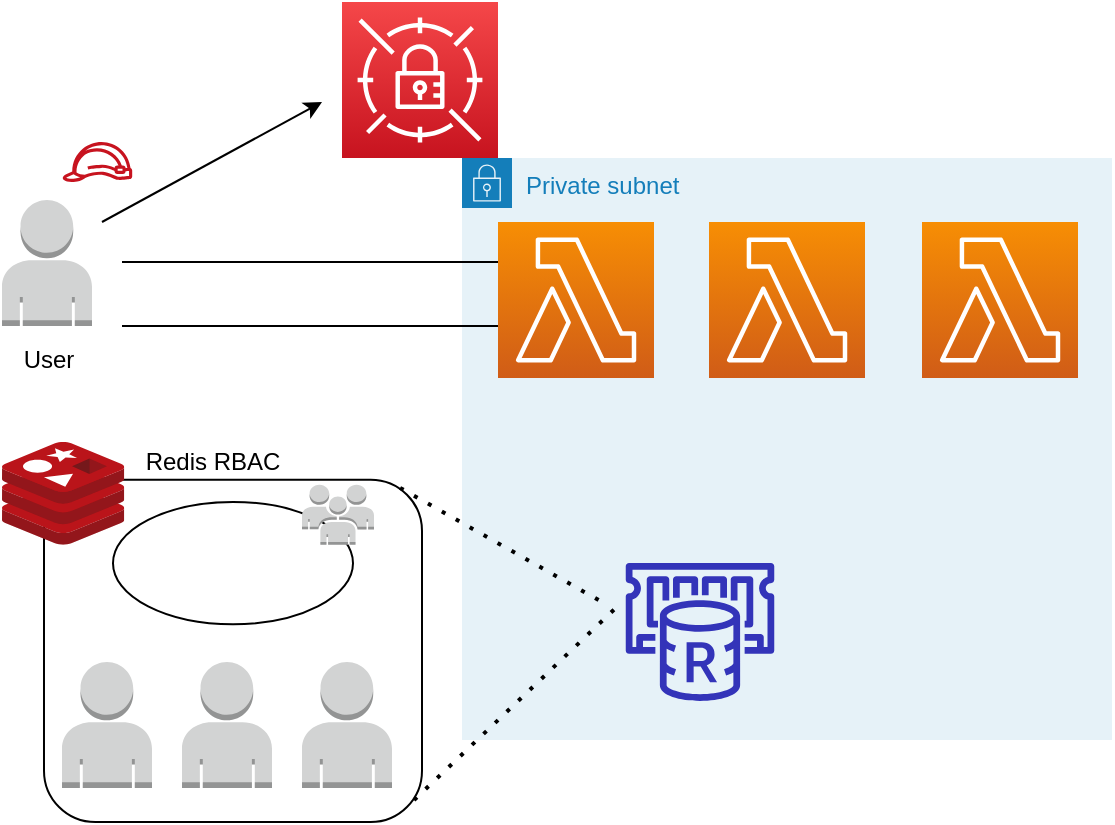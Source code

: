 <mxfile version="13.7.9" type="device"><diagram id="ESiAeXneUuEtZG8q8KZh" name="accessing-secrets-manager-rbac"><mxGraphModel dx="700" dy="579" grid="1" gridSize="10" guides="1" tooltips="1" connect="1" arrows="1" fold="1" page="1" pageScale="1" pageWidth="850" pageHeight="1100" math="0" shadow="0"><root><mxCell id="0"/><mxCell id="1" parent="0"/><mxCell id="iJLnN2mQyW_G605wV4eg-23" value="Private subnet" style="points=[[0,0],[0.25,0],[0.5,0],[0.75,0],[1,0],[1,0.25],[1,0.5],[1,0.75],[1,1],[0.75,1],[0.5,1],[0.25,1],[0,1],[0,0.75],[0,0.5],[0,0.25]];outlineConnect=0;gradientColor=none;html=1;whiteSpace=wrap;fontSize=12;fontStyle=0;shape=mxgraph.aws4.group;grIcon=mxgraph.aws4.group_security_group;grStroke=0;strokeColor=#147EBA;fillColor=#E6F2F8;verticalAlign=top;align=left;spacingLeft=30;fontColor=#147EBA;dashed=0;" vertex="1" parent="1"><mxGeometry x="290" y="118" width="325" height="291" as="geometry"/></mxCell><mxCell id="iJLnN2mQyW_G605wV4eg-3" value="" style="outlineConnect=0;dashed=0;verticalLabelPosition=bottom;verticalAlign=top;align=center;html=1;shape=mxgraph.aws3.user;fillColor=#D2D3D3;gradientColor=none;" vertex="1" parent="1"><mxGeometry x="60" y="139" width="45" height="63" as="geometry"/></mxCell><mxCell id="iJLnN2mQyW_G605wV4eg-4" value="User" style="text;html=1;align=center;verticalAlign=middle;resizable=0;points=[];autosize=1;" vertex="1" parent="1"><mxGeometry x="62.5" y="209" width="40" height="20" as="geometry"/></mxCell><mxCell id="iJLnN2mQyW_G605wV4eg-6" value="" style="outlineConnect=0;fontColor=#232F3E;gradientColor=none;fillColor=#C7131F;strokeColor=none;dashed=0;verticalLabelPosition=bottom;verticalAlign=top;align=center;html=1;fontSize=12;fontStyle=0;aspect=fixed;pointerEvents=1;shape=mxgraph.aws4.role;" vertex="1" parent="1"><mxGeometry x="90" y="110" width="35.45" height="20" as="geometry"/></mxCell><mxCell id="iJLnN2mQyW_G605wV4eg-7" value="" style="outlineConnect=0;fontColor=#232F3E;gradientColor=#F54749;gradientDirection=north;fillColor=#C7131F;strokeColor=#ffffff;dashed=0;verticalLabelPosition=bottom;verticalAlign=top;align=center;html=1;fontSize=12;fontStyle=0;aspect=fixed;shape=mxgraph.aws4.resourceIcon;resIcon=mxgraph.aws4.secrets_manager;" vertex="1" parent="1"><mxGeometry x="230" y="40" width="78" height="78" as="geometry"/></mxCell><mxCell id="iJLnN2mQyW_G605wV4eg-8" value="" style="outlineConnect=0;fontColor=#232F3E;gradientColor=none;fillColor=#3334B9;strokeColor=none;dashed=0;verticalLabelPosition=bottom;verticalAlign=top;align=center;html=1;fontSize=12;fontStyle=0;aspect=fixed;pointerEvents=1;shape=mxgraph.aws4.elasticache_for_redis;" vertex="1" parent="1"><mxGeometry x="370.0" y="320.5" width="78" height="69" as="geometry"/></mxCell><mxCell id="iJLnN2mQyW_G605wV4eg-9" value="" style="endArrow=classic;html=1;" edge="1" parent="1"><mxGeometry width="50" height="50" relative="1" as="geometry"><mxPoint x="110" y="150" as="sourcePoint"/><mxPoint x="220" y="90" as="targetPoint"/></mxGeometry></mxCell><mxCell id="iJLnN2mQyW_G605wV4eg-10" value="" style="endArrow=classic;html=1;" edge="1" parent="1"><mxGeometry width="50" height="50" relative="1" as="geometry"><mxPoint x="120" y="170" as="sourcePoint"/><mxPoint x="340" y="170" as="targetPoint"/></mxGeometry></mxCell><mxCell id="iJLnN2mQyW_G605wV4eg-15" value="" style="endArrow=classic;html=1;" edge="1" parent="1"><mxGeometry width="50" height="50" relative="1" as="geometry"><mxPoint x="120" y="202" as="sourcePoint"/><mxPoint x="340" y="202" as="targetPoint"/></mxGeometry></mxCell><mxCell id="iJLnN2mQyW_G605wV4eg-16" value="" style="outlineConnect=0;fontColor=#232F3E;gradientColor=#F78E04;gradientDirection=north;fillColor=#D05C17;strokeColor=#ffffff;dashed=0;verticalLabelPosition=bottom;verticalAlign=top;align=center;html=1;fontSize=12;fontStyle=0;aspect=fixed;shape=mxgraph.aws4.resourceIcon;resIcon=mxgraph.aws4.lambda;" vertex="1" parent="1"><mxGeometry x="308" y="150" width="78" height="78" as="geometry"/></mxCell><mxCell id="iJLnN2mQyW_G605wV4eg-17" value="" style="outlineConnect=0;fontColor=#232F3E;gradientColor=#F78E04;gradientDirection=north;fillColor=#D05C17;strokeColor=#ffffff;dashed=0;verticalLabelPosition=bottom;verticalAlign=top;align=center;html=1;fontSize=12;fontStyle=0;aspect=fixed;shape=mxgraph.aws4.resourceIcon;resIcon=mxgraph.aws4.lambda;" vertex="1" parent="1"><mxGeometry x="413.5" y="150" width="78" height="78" as="geometry"/></mxCell><mxCell id="iJLnN2mQyW_G605wV4eg-18" value="" style="outlineConnect=0;fontColor=#232F3E;gradientColor=#F78E04;gradientDirection=north;fillColor=#D05C17;strokeColor=#ffffff;dashed=0;verticalLabelPosition=bottom;verticalAlign=top;align=center;html=1;fontSize=12;fontStyle=0;aspect=fixed;shape=mxgraph.aws4.resourceIcon;resIcon=mxgraph.aws4.lambda;" vertex="1" parent="1"><mxGeometry x="520" y="150" width="78" height="78" as="geometry"/></mxCell><mxCell id="iJLnN2mQyW_G605wV4eg-19" value="" style="group" vertex="1" connectable="0" parent="1"><mxGeometry x="60" y="260" width="210" height="190" as="geometry"/></mxCell><mxCell id="iJLnN2mQyW_G605wV4eg-12" value="" style="rounded=1;whiteSpace=wrap;html=1;" vertex="1" parent="iJLnN2mQyW_G605wV4eg-19"><mxGeometry x="21" y="18.829" width="189" height="171.171" as="geometry"/></mxCell><mxCell id="iJLnN2mQyW_G605wV4eg-11" value="" style="aspect=fixed;html=1;points=[];align=center;image;fontSize=12;image=img/lib/mscae/Cache_Redis_Product.svg;" vertex="1" parent="iJLnN2mQyW_G605wV4eg-19"><mxGeometry width="61.125" height="51.351" as="geometry"/></mxCell><mxCell id="iJLnN2mQyW_G605wV4eg-28" value="" style="outlineConnect=0;dashed=0;verticalLabelPosition=bottom;verticalAlign=top;align=center;html=1;shape=mxgraph.aws3.user;fillColor=#D2D3D3;gradientColor=none;" vertex="1" parent="iJLnN2mQyW_G605wV4eg-19"><mxGeometry x="150" y="110" width="45" height="63" as="geometry"/></mxCell><mxCell id="iJLnN2mQyW_G605wV4eg-27" value="" style="outlineConnect=0;dashed=0;verticalLabelPosition=bottom;verticalAlign=top;align=center;html=1;shape=mxgraph.aws3.user;fillColor=#D2D3D3;gradientColor=none;" vertex="1" parent="iJLnN2mQyW_G605wV4eg-19"><mxGeometry x="90" y="110" width="45" height="63" as="geometry"/></mxCell><mxCell id="iJLnN2mQyW_G605wV4eg-26" value="" style="outlineConnect=0;dashed=0;verticalLabelPosition=bottom;verticalAlign=top;align=center;html=1;shape=mxgraph.aws3.user;fillColor=#D2D3D3;gradientColor=none;" vertex="1" parent="iJLnN2mQyW_G605wV4eg-19"><mxGeometry x="30" y="110" width="45" height="63" as="geometry"/></mxCell><mxCell id="iJLnN2mQyW_G605wV4eg-29" value="" style="ellipse;whiteSpace=wrap;html=1;" vertex="1" parent="iJLnN2mQyW_G605wV4eg-19"><mxGeometry x="55.5" y="30" width="120" height="61.17" as="geometry"/></mxCell><mxCell id="iJLnN2mQyW_G605wV4eg-24" value="" style="outlineConnect=0;dashed=0;verticalLabelPosition=bottom;verticalAlign=top;align=center;html=1;shape=mxgraph.aws3.users;fillColor=#D2D3D3;gradientColor=none;" vertex="1" parent="iJLnN2mQyW_G605wV4eg-19"><mxGeometry x="150" y="21.35" width="36" height="30" as="geometry"/></mxCell><mxCell id="iJLnN2mQyW_G605wV4eg-20" value="" style="endArrow=none;dashed=1;html=1;dashPattern=1 3;strokeWidth=2;exitX=0.942;exitY=0.024;exitDx=0;exitDy=0;exitPerimeter=0;" edge="1" parent="1" source="iJLnN2mQyW_G605wV4eg-12"><mxGeometry width="50" height="50" relative="1" as="geometry"><mxPoint x="330" y="330" as="sourcePoint"/><mxPoint x="360" y="340" as="targetPoint"/></mxGeometry></mxCell><mxCell id="iJLnN2mQyW_G605wV4eg-21" value="" style="endArrow=none;dashed=1;html=1;dashPattern=1 3;strokeWidth=2;exitX=0.979;exitY=0.936;exitDx=0;exitDy=0;exitPerimeter=0;" edge="1" parent="1" source="iJLnN2mQyW_G605wV4eg-12"><mxGeometry width="50" height="50" relative="1" as="geometry"><mxPoint x="330" y="330" as="sourcePoint"/><mxPoint x="370" y="340" as="targetPoint"/></mxGeometry></mxCell><mxCell id="iJLnN2mQyW_G605wV4eg-22" value="Redis RBAC" style="text;html=1;align=center;verticalAlign=middle;resizable=0;points=[];autosize=1;" vertex="1" parent="1"><mxGeometry x="125" y="260" width="80" height="20" as="geometry"/></mxCell></root></mxGraphModel></diagram></mxfile>